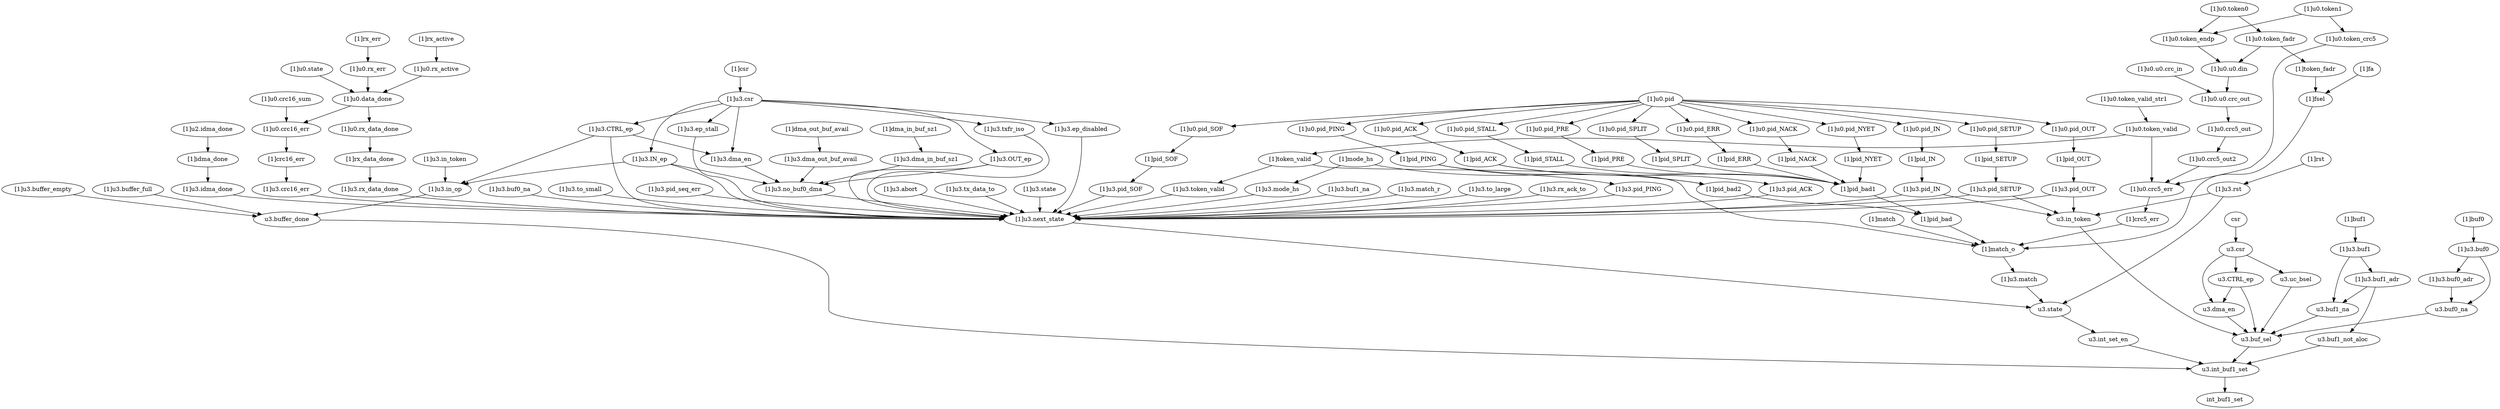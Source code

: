 strict digraph "" {
	"[1]pid_PRE"	 [complexity=24,
		importance=0.101006937938,
		rank=0.00420862241408];
	"[1]pid_bad1"	 [complexity=16,
		importance=0.0989793508692,
		rank=0.00618620942933];
	"[1]pid_PRE" -> "[1]pid_bad1";
	"[1]u0.pid_ERR"	 [complexity=24,
		importance=0.102409185215,
		rank=0.00426704938396];
	"[1]pid_ERR"	 [complexity=24,
		importance=0.101006937938,
		rank=0.00420862241408];
	"[1]u0.pid_ERR" -> "[1]pid_ERR";
	"[1]u3.match"	 [complexity=7,
		importance=0.0835546949225,
		rank=0.0119363849889];
	"u3.state"	 [complexity=6,
		importance=0.0396179668917,
		rank=0.00660299448196];
	"[1]u3.match" -> "u3.state";
	"[1]u0.state"	 [complexity=15,
		importance=0.179738244757,
		rank=0.0119825496504];
	"[1]u0.data_done"	 [complexity=14,
		importance=0.175527537035,
		rank=0.0125376812168];
	"[1]u0.state" -> "[1]u0.data_done";
	"[1]rx_err"	 [complexity=16,
		importance=0.178843679196,
		rank=0.0111777299497];
	"[1]u0.rx_err"	 [complexity=16,
		importance=0.177517209882,
		rank=0.0110948256176];
	"[1]rx_err" -> "[1]u0.rx_err";
	"[1]u2.idma_done"	 [complexity=9,
		importance=0.117779996357,
		rank=0.0130866662619];
	"[1]idma_done"	 [complexity=9,
		importance=0.115734428034,
		rank=0.0128593808927];
	"[1]u2.idma_done" -> "[1]idma_done";
	"u3.buf1_not_aloc"	 [complexity=5,
		importance=0.00727924079656,
		rank=0.00145584815931];
	"u3.int_buf1_set"	 [complexity=0,
		importance=0.0056764375585,
		rank=0.0];
	"u3.buf1_not_aloc" -> "u3.int_buf1_set";
	"[1]u3.mode_hs"	 [complexity=10,
		importance=0.167983962909,
		rank=0.0167983962909];
	"[1]u3.next_state"	 [complexity=8,
		importance=0.055441963943,
		rank=0.00693024549287];
	"[1]u3.mode_hs" -> "[1]u3.next_state";
	"[1]pid_bad"	 [complexity=13,
		importance=0.0942604710868,
		rank=0.00725080546821];
	"[1]match_o"	 [complexity=7,
		importance=0.0895361220948,
		rank=0.012790874585];
	"[1]pid_bad" -> "[1]match_o";
	"[1]u3.buf0_na"	 [complexity=17,
		importance=0.445359592771,
		rank=0.0261976231042];
	"[1]u3.buf0_na" -> "[1]u3.next_state";
	int_buf1_set	 [complexity=0,
		importance=0.0027763753882,
		rank=0.0];
	"u3.int_buf1_set" -> int_buf1_set;
	"[1]u3.to_small"	 [complexity=10,
		importance=0.223995946544,
		rank=0.0223995946544];
	"[1]u3.to_small" -> "[1]u3.next_state";
	"[1]u0.rx_active"	 [complexity=16,
		importance=0.177185608116,
		rank=0.0110741005072];
	"[1]u0.rx_active" -> "[1]u0.data_done";
	"[1]u0.token_endp"	 [complexity=78,
		importance=2.86653750126,
		rank=0.0367504807854];
	"[1]u0.u0.din"	 [complexity=78,
		importance=2.86448269142,
		rank=0.0367241370695];
	"[1]u0.token_endp" -> "[1]u0.u0.din";
	"[1]u0.rx_err" -> "[1]u0.data_done";
	"[1]u3.pid_seq_err"	 [complexity=9,
		importance=0.169608165366,
		rank=0.0188453517074];
	"[1]u3.pid_seq_err" -> "[1]u3.next_state";
	"[1]u0.u0.crc_in"	 [complexity=78,
		importance=1.69745012171,
		rank=0.0217621810476];
	"[1]u0.u0.crc_out"	 [complexity=23,
		importance=0.106007728275,
		rank=0.00460903166413];
	"[1]u0.u0.crc_in" -> "[1]u0.u0.crc_out";
	"[1]u3.IN_ep"	 [complexity=13,
		importance=0.0114736315672,
		rank=0.000882587043631];
	"[1]u3.no_buf0_dma"	 [complexity=17,
		importance=0.225368832495,
		rank=0.0132569901468];
	"[1]u3.IN_ep" -> "[1]u3.no_buf0_dma";
	"[1]u3.IN_ep" -> "[1]u3.next_state";
	"[1]u3.in_op"	 [complexity=9,
		importance=0.0101377770203,
		rank=0.00112641966893];
	"[1]u3.IN_ep" -> "[1]u3.in_op";
	"[1]crc16_err"	 [complexity=11,
		importance=0.171519610627,
		rank=0.0155926918752];
	"[1]u3.crc16_err"	 [complexity=11,
		importance=0.168941532675,
		rank=0.0153583211523];
	"[1]crc16_err" -> "[1]u3.crc16_err";
	"[1]pid_bad2"	 [complexity=16,
		importance=0.0963377874146,
		rank=0.00602111171341];
	"[1]pid_bad2" -> "[1]pid_bad";
	"[1]pid_bad1" -> "[1]pid_bad";
	"[1]pid_SPLIT"	 [complexity=24,
		importance=0.101006937938,
		rank=0.00420862241408];
	"[1]pid_SPLIT" -> "[1]pid_bad1";
	"[1]u0.pid_SOF"	 [complexity=11,
		importance=0.282034809745,
		rank=0.0256395281586];
	"[1]pid_SOF"	 [complexity=11,
		importance=0.280632562468,
		rank=0.0255120511335];
	"[1]u0.pid_SOF" -> "[1]pid_SOF";
	"[1]u3.pid_IN"	 [complexity=20,
		importance=0.334816743467,
		rank=0.0167408371734];
	"u3.in_token"	 [complexity=12,
		importance=0.00972108055879,
		rank=0.000810090046566];
	"[1]u3.pid_IN" -> "u3.in_token";
	"[1]u3.pid_IN" -> "[1]u3.next_state";
	"[1]u3.abort"	 [complexity=13,
		importance=0.557776841288,
		rank=0.0429059108683];
	"[1]u3.abort" -> "[1]u3.next_state";
	"[1]u0.rx_data_done"	 [complexity=9,
		importance=0.116329536515,
		rank=0.0129255040573];
	"[1]rx_data_done"	 [complexity=9,
		importance=0.114815054332,
		rank=0.0127572282591];
	"[1]u0.rx_data_done" -> "[1]rx_data_done";
	"[1]u0.token_valid"	 [complexity=10,
		importance=0.06194196089,
		rank=0.006194196089];
	"[1]token_valid"	 [complexity=10,
		importance=0.0591347946882,
		rank=0.00591347946882];
	"[1]u0.token_valid" -> "[1]token_valid";
	"[1]u0.crc5_err"	 [complexity=13,
		importance=0.0972194333439,
		rank=0.00747841794953];
	"[1]u0.token_valid" -> "[1]u0.crc5_err";
	"[1]rst"	 [complexity=7,
		importance=0.121562106264,
		rank=0.0173660151806];
	"[1]u3.rst"	 [complexity=7,
		importance=0.12023563695,
		rank=0.0171765195643];
	"[1]rst" -> "[1]u3.rst";
	"[1]u0.pid_NACK"	 [complexity=24,
		importance=0.102409185215,
		rank=0.00426704938396];
	"[1]pid_NACK"	 [complexity=24,
		importance=0.101006937938,
		rank=0.00420862241408];
	"[1]u0.pid_NACK" -> "[1]pid_NACK";
	"[1]u3.CTRL_ep"	 [complexity=13,
		importance=0.0114736315672,
		rank=0.000882587043631];
	"[1]u3.CTRL_ep" -> "[1]u3.next_state";
	"[1]u3.dma_en"	 [complexity=23,
		importance=0.22672433104,
		rank=0.00985757961043];
	"[1]u3.CTRL_ep" -> "[1]u3.dma_en";
	"[1]u3.CTRL_ep" -> "[1]u3.in_op";
	"[1]u3.rst" -> "u3.in_token";
	"[1]u3.rst" -> "u3.state";
	"[1]u3.dma_in_buf_sz1"	 [complexity=23,
		importance=0.227358505341,
		rank=0.00988515240615];
	"[1]u3.dma_in_buf_sz1" -> "[1]u3.no_buf0_dma";
	"[1]u3.buffer_empty"	 [complexity=9,
		importance=0.0100334865883,
		rank=0.00111483184314];
	"u3.buffer_done"	 [complexity=5,
		importance=0.00826448487759,
		rank=0.00165289697552];
	"[1]u3.buffer_empty" -> "u3.buffer_done";
	"[1]u3.no_buf0_dma" -> "[1]u3.next_state";
	"[1]u3.pid_SETUP"	 [complexity=12,
		importance=0.0576069237521,
		rank=0.00480057697934];
	"[1]u3.pid_SETUP" -> "u3.in_token";
	"[1]u3.pid_SETUP" -> "[1]u3.next_state";
	"[1]u3.tx_data_to"	 [complexity=11,
		importance=0.16914891852,
		rank=0.0153771744109];
	"[1]u3.tx_data_to" -> "[1]u3.next_state";
	"[1]csr"	 [complexity=15,
		importance=0.0147897737278,
		rank=0.000985984915186];
	"[1]u3.csr"	 [complexity=15,
		importance=0.0134633044137,
		rank=0.000897553627581];
	"[1]csr" -> "[1]u3.csr";
	"[1]u0.crc16_err"	 [complexity=11,
		importance=0.174023311724,
		rank=0.0158203010658];
	"[1]u0.crc16_err" -> "[1]crc16_err";
	"[1]pid_SETUP"	 [complexity=12,
		importance=0.0592839519435,
		rank=0.00494032932863];
	"[1]pid_SETUP" -> "[1]u3.pid_SETUP";
	"[1]u0.crc5_out"	 [complexity=23,
		importance=0.102880855686,
		rank=0.004473080682];
	"[1]u0.u0.crc_out" -> "[1]u0.crc5_out";
	"[1]pid_OUT"	 [complexity=21,
		importance=0.281051807715,
		rank=0.013383419415];
	"[1]u3.pid_OUT"	 [complexity=21,
		importance=0.279374779524,
		rank=0.0133035609297];
	"[1]pid_OUT" -> "[1]u3.pid_OUT";
	"[1]u3.dma_out_buf_avail"	 [complexity=23,
		importance=0.227358505341,
		rank=0.00988515240615];
	"[1]u3.dma_out_buf_avail" -> "[1]u3.no_buf0_dma";
	"[1]u3.ep_stall"	 [complexity=9,
		importance=0.278545674262,
		rank=0.0309495193624];
	"[1]u3.ep_stall" -> "[1]u3.next_state";
	"[1]u0.token_valid_str1"	 [complexity=12,
		importance=0.0649030332249,
		rank=0.00540858610208];
	"[1]u0.token_valid_str1" -> "[1]u0.token_valid";
	"[1]u3.state"	 [complexity=11,
		importance=1.50721359836,
		rank=0.137019418033];
	"[1]u3.state" -> "[1]u3.next_state";
	"[1]u0.crc16_sum"	 [complexity=14,
		importance=0.177974490827,
		rank=0.0127124636305];
	"[1]u0.crc16_sum" -> "[1]u0.crc16_err";
	"[1]u0.pid"	 [complexity=12,
		importance=0.173879286331,
		rank=0.0144899405276];
	"[1]u0.pid" -> "[1]u0.pid_ERR";
	"[1]u0.pid" -> "[1]u0.pid_SOF";
	"[1]u0.pid" -> "[1]u0.pid_NACK";
	"[1]u0.pid_NYET"	 [complexity=24,
		importance=0.102409185215,
		rank=0.00426704938396];
	"[1]u0.pid" -> "[1]u0.pid_NYET";
	"[1]u0.pid_STALL"	 [complexity=24,
		importance=0.102409185215,
		rank=0.00426704938396];
	"[1]u0.pid" -> "[1]u0.pid_STALL";
	"[1]u0.pid_PRE"	 [complexity=24,
		importance=0.102409185215,
		rank=0.00426704938396];
	"[1]u0.pid" -> "[1]u0.pid_PRE";
	"[1]u0.pid_ACK"	 [complexity=10,
		importance=0.0599261299163,
		rank=0.00599261299163];
	"[1]u0.pid" -> "[1]u0.pid_ACK";
	"[1]u0.pid_SPLIT"	 [complexity=24,
		importance=0.102409185215,
		rank=0.00426704938396];
	"[1]u0.pid" -> "[1]u0.pid_SPLIT";
	"[1]u0.pid_IN"	 [complexity=20,
		importance=0.337896018936,
		rank=0.0168948009468];
	"[1]u0.pid" -> "[1]u0.pid_IN";
	"[1]u0.pid_PING"	 [complexity=10,
		importance=0.171150881859,
		rank=0.0171150881859];
	"[1]u0.pid" -> "[1]u0.pid_PING";
	"[1]u0.pid_SETUP"	 [complexity=12,
		importance=0.0606861992206,
		rank=0.00505718326838];
	"[1]u0.pid" -> "[1]u0.pid_SETUP";
	"[1]u0.pid_OUT"	 [complexity=21,
		importance=0.282454054993,
		rank=0.0134501930949];
	"[1]u0.pid" -> "[1]u0.pid_OUT";
	"[1]pid_NYET"	 [complexity=24,
		importance=0.101006937938,
		rank=0.00420862241408];
	"[1]u0.pid_NYET" -> "[1]pid_NYET";
	"[1]fa"	 [complexity=16,
		importance=0.0937325069211,
		rank=0.00585828168257];
	"[1]fsel"	 [complexity=13,
		importance=0.092406037607,
		rank=0.007108156739];
	"[1]fa" -> "[1]fsel";
	"u3.csr"	 [complexity=17,
		importance=0.0126272834332,
		rank=0.000742781378422];
	"u3.CTRL_ep"	 [complexity=15,
		importance=0.0106376105867,
		rank=0.000709174039111];
	"u3.csr" -> "u3.CTRL_ep";
	"u3.uc_bsel"	 [complexity=12,
		importance=0.00928211204169,
		rank=0.000773509336808];
	"u3.csr" -> "u3.uc_bsel";
	"u3.dma_en"	 [complexity=12,
		importance=0.00930175603979,
		rank=0.000775146336649];
	"u3.csr" -> "u3.dma_en";
	"[1]u3.idma_done"	 [complexity=9,
		importance=0.113385077194,
		rank=0.0125983419105];
	"[1]idma_done" -> "[1]u3.idma_done";
	"[1]u3.pid_OUT" -> "u3.in_token";
	"[1]u3.pid_OUT" -> "[1]u3.next_state";
	"[1]u3.txfr_iso"	 [complexity=10,
		importance=0.223103710319,
		rank=0.0223103710319];
	"[1]u3.txfr_iso" -> "[1]u3.next_state";
	"u3.buf_sel"	 [complexity=5,
		importance=0.00794625749483,
		rank=0.00158925149897];
	"u3.in_token" -> "u3.buf_sel";
	"[1]pid_STALL"	 [complexity=24,
		importance=0.101006937938,
		rank=0.00420862241408];
	"[1]u0.pid_STALL" -> "[1]pid_STALL";
	"[1]pid_PING"	 [complexity=10,
		importance=0.169748634582,
		rank=0.0169748634582];
	"[1]pid_PING" -> "[1]pid_bad2";
	"[1]u3.pid_PING"	 [complexity=10,
		importance=0.168071606391,
		rank=0.0168071606391];
	"[1]pid_PING" -> "[1]u3.pid_PING";
	"[1]u3.pid_SOF"	 [complexity=11,
		importance=0.278955534277,
		rank=0.0253595940251];
	"[1]pid_SOF" -> "[1]u3.pid_SOF";
	"[1]mode_hs"	 [complexity=10,
		importance=0.169310432223,
		rank=0.0169310432223];
	"[1]mode_hs" -> "[1]u3.mode_hs";
	"[1]mode_hs" -> "[1]pid_bad2";
	"[1]u3.pid_SOF" -> "[1]u3.next_state";
	"[1]u0.pid_PRE" -> "[1]pid_PRE";
	"[1]u0.crc5_out2"	 [complexity=17,
		importance=0.0999910797875,
		rank=0.00588182822279];
	"[1]u0.crc5_out2" -> "[1]u0.crc5_err";
	"[1]pid_ACK"	 [complexity=10,
		importance=0.0585238826393,
		rank=0.00585238826393];
	"[1]u0.pid_ACK" -> "[1]pid_ACK";
	"[1]u0.token_fadr"	 [complexity=78,
		importance=2.86621837747,
		rank=0.0367463894547];
	"[1]token_fadr"	 [complexity=16,
		importance=0.0941664019502,
		rank=0.00588540012189];
	"[1]u0.token_fadr" -> "[1]token_fadr";
	"[1]u0.token_fadr" -> "[1]u0.u0.din";
	"[1]dma_in_buf_sz1"	 [complexity=23,
		importance=0.228684974656,
		rank=0.00994282498502];
	"[1]dma_in_buf_sz1" -> "[1]u3.dma_in_buf_sz1";
	"[1]u3.ep_disabled"	 [complexity=11,
		importance=0.278545674262,
		rank=0.0253223340238];
	"[1]u3.ep_disabled" -> "[1]u3.next_state";
	"u3.int_set_en"	 [complexity=5,
		importance=0.0073343487473,
		rank=0.00146686974946];
	"u3.int_set_en" -> "u3.int_buf1_set";
	"[1]crc5_err"	 [complexity=13,
		importance=0.0929823749978,
		rank=0.00715249038445];
	"[1]crc5_err" -> "[1]match_o";
	"[1]u0.data_done" -> "[1]u0.rx_data_done";
	"[1]u0.data_done" -> "[1]u0.crc16_err";
	"[1]u0.crc5_out" -> "[1]u0.crc5_out2";
	"[1]buf1"	 [complexity=10,
		importance=0.0122534638298,
		rank=0.00122534638298];
	"[1]u3.buf1"	 [complexity=10,
		importance=0.0109269945157,
		rank=0.00109269945157];
	"[1]buf1" -> "[1]u3.buf1";
	"[1]buf0"	 [complexity=18,
		importance=0.0147443617551,
		rank=0.000819131208615];
	"[1]u3.buf0"	 [complexity=18,
		importance=0.013417892441,
		rank=0.000745438468944];
	"[1]buf0" -> "[1]u3.buf0";
	"[1]u0.pid_SPLIT" -> "[1]pid_SPLIT";
	"[1]pid_IN"	 [complexity=20,
		importance=0.336493771658,
		rank=0.0168246885829];
	"[1]u0.pid_IN" -> "[1]pid_IN";
	"u3.CTRL_ep" -> "u3.buf_sel";
	"u3.CTRL_ep" -> "u3.dma_en";
	"[1]u3.next_state" -> "u3.state";
	"[1]match"	 [complexity=13,
		importance=0.0908625914088,
		rank=0.00698943010837];
	"[1]match" -> "[1]match_o";
	"[1]u3.rx_data_done"	 [complexity=9,
		importance=0.11273130879,
		rank=0.0125257009767];
	"[1]rx_data_done" -> "[1]u3.rx_data_done";
	"[1]u3.buf1_na"	 [complexity=17,
		importance=0.44547012634,
		rank=0.0262041250789];
	"[1]u3.buf1_na" -> "[1]u3.next_state";
	"[1]u3.in_token"	 [complexity=13,
		importance=0.0119126000843,
		rank=0.000916353852638];
	"[1]u3.in_token" -> "[1]u3.in_op";
	"[1]u3.buf0_adr"	 [complexity=15,
		importance=0.0114282195945,
		rank=0.000761881306298];
	"u3.buf0_na"	 [complexity=12,
		importance=0.00977013872185,
		rank=0.00081417822682];
	"[1]u3.buf0_adr" -> "u3.buf0_na";
	"[1]u3.buf1_adr"	 [complexity=7,
		importance=0.00893732166919,
		rank=0.00127676023846];
	"[1]u3.buf1_adr" -> "u3.buf1_not_aloc";
	"u3.buf1_na"	 [complexity=12,
		importance=0.00988067229144,
		rank=0.00082338935762];
	"[1]u3.buf1_adr" -> "u3.buf1_na";
	"[1]pid_IN" -> "[1]u3.pid_IN";
	"[1]pid_ERR" -> "[1]pid_bad1";
	"[1]match_o" -> "[1]u3.match";
	"[1]u3.match_r"	 [complexity=11,
		importance=0.278968457451,
		rank=0.0253607688592];
	"[1]u3.match_r" -> "[1]u3.next_state";
	"[1]pid_NACK" -> "[1]pid_bad1";
	"u3.state" -> "u3.int_set_en";
	"[1]u3.rx_data_done" -> "[1]u3.next_state";
	"u3.buf_sel" -> "u3.int_buf1_set";
	"u3.uc_bsel" -> "u3.buf_sel";
	"u3.buf0_na" -> "u3.buf_sel";
	"u3.dma_en" -> "u3.buf_sel";
	"[1]u0.pid_PING" -> "[1]pid_PING";
	"[1]u3.idma_done" -> "[1]u3.next_state";
	"[1]u3.OUT_ep"	 [complexity=23,
		importance=0.226704687042,
		rank=0.00985672552356];
	"[1]u3.OUT_ep" -> "[1]u3.no_buf0_dma";
	"[1]u3.OUT_ep" -> "[1]u3.next_state";
	"[1]pid_NYET" -> "[1]pid_bad1";
	"u3.buffer_done" -> "u3.int_buf1_set";
	"[1]u3.buf0" -> "[1]u3.buf0_adr";
	"[1]u3.buf0" -> "u3.buf0_na";
	"[1]u3.buf1" -> "[1]u3.buf1_adr";
	"[1]u3.buf1" -> "u3.buf1_na";
	"[1]u3.dma_en" -> "[1]u3.no_buf0_dma";
	"[1]u0.token1"	 [complexity=19,
		importance=0.100779577774,
		rank=0.00530418830387];
	"[1]u0.token1" -> "[1]u0.token_endp";
	"[1]u0.token_crc5"	 [complexity=17,
		importance=0.0988650264501,
		rank=0.00581558979118];
	"[1]u0.token1" -> "[1]u0.token_crc5";
	"[1]u0.token0"	 [complexity=81,
		importance=2.86899236912,
		rank=0.035419658878];
	"[1]u0.token0" -> "[1]u0.token_endp";
	"[1]u0.token0" -> "[1]u0.token_fadr";
	"[1]u3.csr" -> "[1]u3.IN_ep";
	"[1]u3.csr" -> "[1]u3.CTRL_ep";
	"[1]u3.csr" -> "[1]u3.ep_stall";
	"[1]u3.csr" -> "[1]u3.txfr_iso";
	"[1]u3.csr" -> "[1]u3.ep_disabled";
	"[1]u3.csr" -> "[1]u3.OUT_ep";
	"[1]u3.csr" -> "[1]u3.dma_en";
	"[1]token_valid" -> "[1]match_o";
	"[1]u3.token_valid"	 [complexity=10,
		importance=0.0571065331001,
		rank=0.00571065331001];
	"[1]token_valid" -> "[1]u3.token_valid";
	"[1]u3.pid_ACK"	 [complexity=10,
		importance=0.0571195113525,
		rank=0.00571195113525];
	"[1]u3.pid_ACK" -> "[1]u3.next_state";
	"[1]dma_out_buf_avail"	 [complexity=23,
		importance=0.228684974656,
		rank=0.00994282498502];
	"[1]dma_out_buf_avail" -> "[1]u3.dma_out_buf_avail";
	"[1]u3.token_valid" -> "[1]u3.next_state";
	"u3.buf1_na" -> "u3.buf_sel";
	"[1]u3.in_op" -> "u3.buffer_done";
	"[1]token_fadr" -> "[1]fsel";
	"[1]u0.pid_SETUP" -> "[1]pid_SETUP";
	"[1]u3.to_large"	 [complexity=10,
		importance=0.223995946544,
		rank=0.0223995946544];
	"[1]u3.to_large" -> "[1]u3.next_state";
	"[1]u3.crc16_err" -> "[1]u3.next_state";
	csr	 [complexity=17,
		importance=0.0139537527472,
		rank=0.000820808985132];
	csr -> "u3.csr";
	"[1]fsel" -> "[1]match_o";
	"[1]u0.crc5_err" -> "[1]crc5_err";
	"[1]u3.pid_PING" -> "[1]u3.next_state";
	"[1]u0.token_crc5" -> "[1]u0.crc5_err";
	"[1]u3.buffer_full"	 [complexity=9,
		importance=0.0100942044006,
		rank=0.00112157826673];
	"[1]u3.buffer_full" -> "u3.buffer_done";
	"[1]u3.rx_ack_to"	 [complexity=9,
		importance=0.113905982227,
		rank=0.0126562202475];
	"[1]u3.rx_ack_to" -> "[1]u3.next_state";
	"[1]rx_active"	 [complexity=16,
		importance=0.17851207743,
		rank=0.0111570048394];
	"[1]rx_active" -> "[1]u0.rx_active";
	"[1]pid_STALL" -> "[1]pid_bad1";
	"[1]u0.u0.din" -> "[1]u0.u0.crc_out";
	"[1]pid_ACK" -> "[1]pid_bad1";
	"[1]pid_ACK" -> "[1]u3.pid_ACK";
	"[1]u0.pid_OUT" -> "[1]pid_OUT";
}
